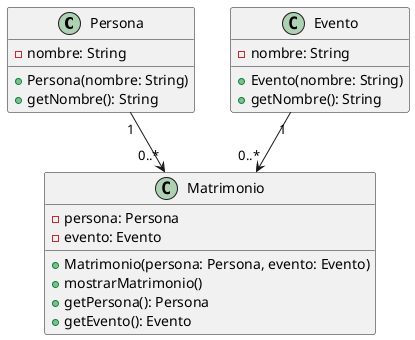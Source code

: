@startuml
class Persona {
    - nombre: String
    + Persona(nombre: String)
    + getNombre(): String
}

class Evento {
    - nombre: String
    + Evento(nombre: String)
    + getNombre(): String
}

class Matrimonio {
    - persona: Persona
    - evento: Evento
    + Matrimonio(persona: Persona, evento: Evento)
    + mostrarMatrimonio()
    + getPersona(): Persona
    + getEvento(): Evento
}

Persona "1" --> "0..*" Matrimonio
Evento "1" --> "0..*" Matrimonio
@enduml